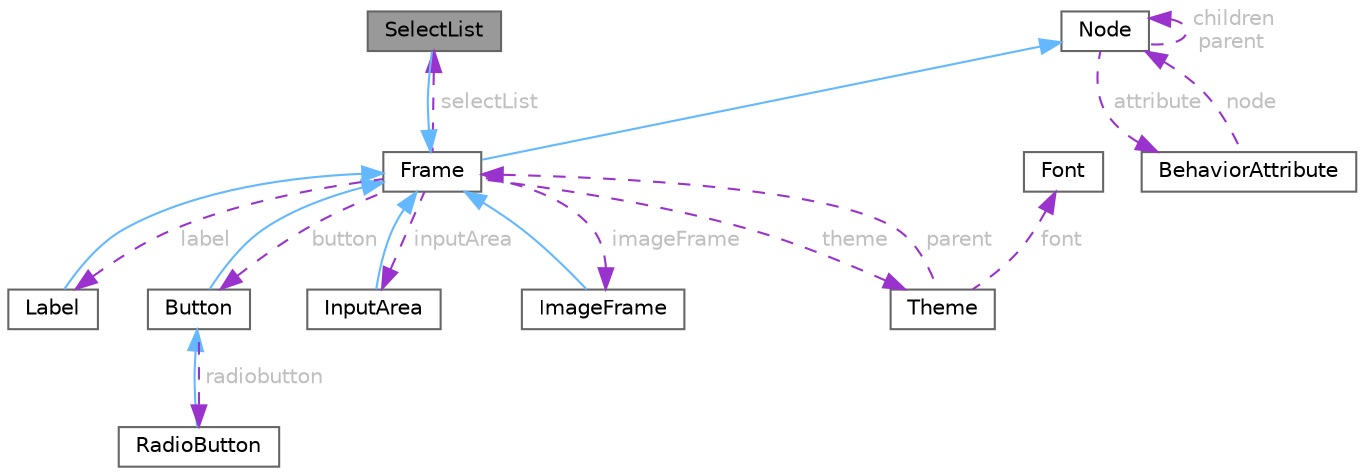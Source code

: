 digraph "SelectList"
{
 // LATEX_PDF_SIZE
  bgcolor="transparent";
  edge [fontname=Helvetica,fontsize=10,labelfontname=Helvetica,labelfontsize=10];
  node [fontname=Helvetica,fontsize=10,shape=box,height=0.2,width=0.4];
  Node1 [id="Node000001",label="SelectList",height=0.2,width=0.4,color="gray40", fillcolor="grey60", style="filled", fontcolor="black",tooltip="Represents a selectable list."];
  Node2 -> Node1 [id="edge20_Node000001_Node000002",dir="back",color="steelblue1",style="solid",tooltip=" "];
  Node2 [id="Node000002",label="Frame",height=0.2,width=0.4,color="gray40", fillcolor="white", style="filled",URL="$class_frame.html",tooltip="Represents a frame."];
  Node3 -> Node2 [id="edge21_Node000002_Node000003",dir="back",color="steelblue1",style="solid",tooltip=" "];
  Node3 [id="Node000003",label="Node",height=0.2,width=0.4,color="gray40", fillcolor="white", style="filled",URL="$class_node.html",tooltip="Represents a node in the tree structure."];
  Node3 -> Node3 [id="edge22_Node000003_Node000003",dir="back",color="darkorchid3",style="dashed",tooltip=" ",label=" children\nparent",fontcolor="grey" ];
  Node4 -> Node3 [id="edge23_Node000003_Node000004",dir="back",color="darkorchid3",style="dashed",tooltip=" ",label=" attribute",fontcolor="grey" ];
  Node4 [id="Node000004",label="BehaviorAttribute",height=0.2,width=0.4,color="gray40", fillcolor="white", style="filled",URL="$union_behavior_attribute.html",tooltip=" "];
  Node3 -> Node4 [id="edge24_Node000004_Node000003",dir="back",color="darkorchid3",style="dashed",tooltip=" ",label=" node",fontcolor="grey" ];
  Node5 -> Node2 [id="edge25_Node000002_Node000005",dir="back",color="darkorchid3",style="dashed",tooltip=" ",label=" theme",fontcolor="grey" ];
  Node5 [id="Node000005",label="Theme",height=0.2,width=0.4,color="gray40", fillcolor="white", style="filled",URL="$struct_theme.html",tooltip="Represents a theme."];
  Node6 -> Node5 [id="edge26_Node000005_Node000006",dir="back",color="darkorchid3",style="dashed",tooltip=" ",label=" font",fontcolor="grey" ];
  Node6 [id="Node000006",label="Font",height=0.2,width=0.4,color="gray40", fillcolor="white", style="filled",URL="$struct_font.html",tooltip="Represents a font."];
  Node2 -> Node5 [id="edge27_Node000005_Node000002",dir="back",color="darkorchid3",style="dashed",tooltip=" ",label=" parent",fontcolor="grey" ];
  Node7 -> Node2 [id="edge28_Node000002_Node000007",dir="back",color="darkorchid3",style="dashed",tooltip=" ",label=" label",fontcolor="grey" ];
  Node7 [id="Node000007",label="Label",height=0.2,width=0.4,color="gray40", fillcolor="white", style="filled",URL="$class_label.html",tooltip="Represents a label."];
  Node2 -> Node7 [id="edge29_Node000007_Node000002",dir="back",color="steelblue1",style="solid",tooltip=" "];
  Node8 -> Node2 [id="edge30_Node000002_Node000008",dir="back",color="darkorchid3",style="dashed",tooltip=" ",label=" button",fontcolor="grey" ];
  Node8 [id="Node000008",label="Button",height=0.2,width=0.4,color="gray40", fillcolor="white", style="filled",URL="$class_button.html",tooltip="Represents a button."];
  Node2 -> Node8 [id="edge31_Node000008_Node000002",dir="back",color="steelblue1",style="solid",tooltip=" "];
  Node9 -> Node8 [id="edge32_Node000008_Node000009",dir="back",color="darkorchid3",style="dashed",tooltip=" ",label=" radiobutton",fontcolor="grey" ];
  Node9 [id="Node000009",label="RadioButton",height=0.2,width=0.4,color="gray40", fillcolor="white", style="filled",URL="$class_radio_button.html",tooltip="Represents a radio button."];
  Node8 -> Node9 [id="edge33_Node000009_Node000008",dir="back",color="steelblue1",style="solid",tooltip=" "];
  Node10 -> Node2 [id="edge34_Node000002_Node000010",dir="back",color="darkorchid3",style="dashed",tooltip=" ",label=" inputArea",fontcolor="grey" ];
  Node10 [id="Node000010",label="InputArea",height=0.2,width=0.4,color="gray40", fillcolor="white", style="filled",URL="$class_input_area.html",tooltip="Represents an input area."];
  Node2 -> Node10 [id="edge35_Node000010_Node000002",dir="back",color="steelblue1",style="solid",tooltip=" "];
  Node1 -> Node2 [id="edge36_Node000002_Node000001",dir="back",color="darkorchid3",style="dashed",tooltip=" ",label=" selectList",fontcolor="grey" ];
  Node11 -> Node2 [id="edge37_Node000002_Node000011",dir="back",color="darkorchid3",style="dashed",tooltip=" ",label=" imageFrame",fontcolor="grey" ];
  Node11 [id="Node000011",label="ImageFrame",height=0.2,width=0.4,color="gray40", fillcolor="white", style="filled",URL="$class_image_frame.html",tooltip="Represents an image frame."];
  Node2 -> Node11 [id="edge38_Node000011_Node000002",dir="back",color="steelblue1",style="solid",tooltip=" "];
}
